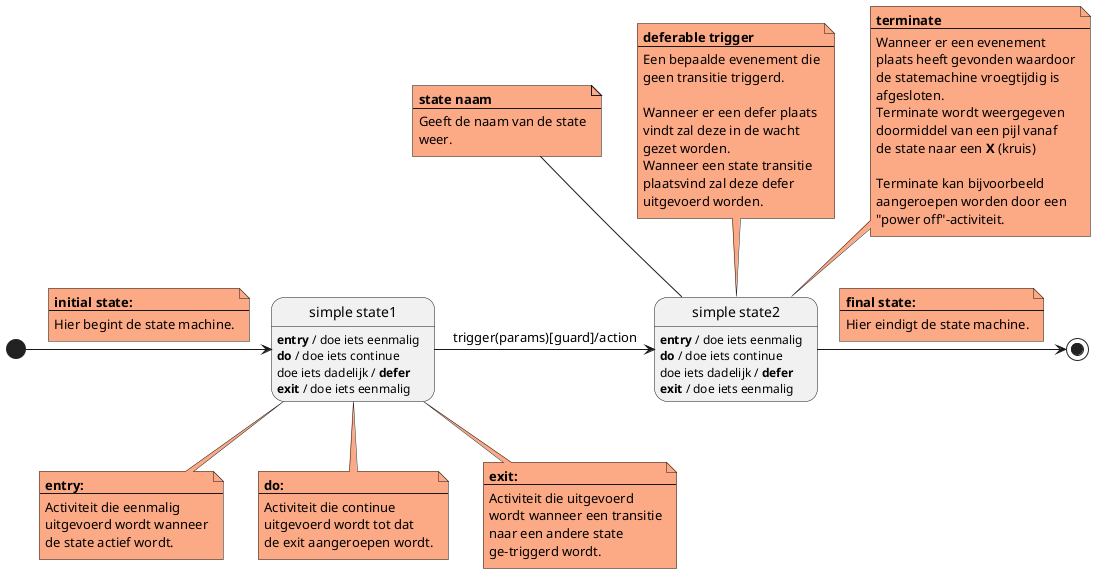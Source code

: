 @startuml
'https://plantuml.com/state-diagram

state s1 as "simple state1" {
    s1 : **entry** / doe iets eenmalig
    s1 : **do** / doe iets continue
    s1 : doe iets dadelijk / **defer**
    s1 : **exit** / doe iets eenmalig
}

state s2 as "simple state2"{
    s2 : **entry** / doe iets eenmalig
    s2 : **do** / doe iets continue
    s2 : doe iets dadelijk / **defer**
    s2 : **exit** / doe iets eenmalig
}

[*] -right-> s1
note top on link #FCA985
    **initial state:**
    --
    Hier begint de state machine.
end note

s1 -right-> s2 : trigger(params)[guard]/action

s2 -right-> [*]
note top on link #FCA985
    **final state:**
    --
    Hier eindigt de state machine.
end note

note as n1 #FCA985
    **entry:**
    --
    Activiteit die eenmalig
    uitgevoerd wordt wanneer
    de state actief wordt.
end note

note as n2 #FCA985
    **do:**
    --
    Activiteit die continue
    uitgevoerd wordt tot dat
    de exit aangeroepen wordt.
end note

note as n3 #FCA985
    **exit:**
    --
    Activiteit die uitgevoerd
    wordt wanneer een transitie
    naar een andere state
    ge-triggerd wordt.
end note

note as n4 #FCA985
    **state naam**
    --
    Geeft de naam van de state
    weer.
end note

note as n5 #FCA985
    **deferable trigger**
    --
    Een bepaalde evenement die
    geen transitie triggerd.

    Wanneer er een defer plaats
    vindt zal deze in de wacht
    gezet worden.
    Wanneer een state transitie
    plaatsvind zal deze defer
    uitgevoerd worden.
end note

note as n6 #FCA985
    **terminate**
    --
    Wanneer er een evenement
    plaats heeft gevonden waardoor
    de statemachine vroegtijdig is
    afgesloten.
    Terminate wordt weergegeven
    doormiddel van een pijl vanaf
    de state naar een **X** (kruis)

    Terminate kan bijvoorbeeld
    aangeroepen worden door een
    "power off"-activiteit.
end note

n1 -up-> s1
n2 -up-> s1
n3 -up-> s1

n4 -down-> s2
n5 -down-> s2
n6 -down-> s2

@enduml